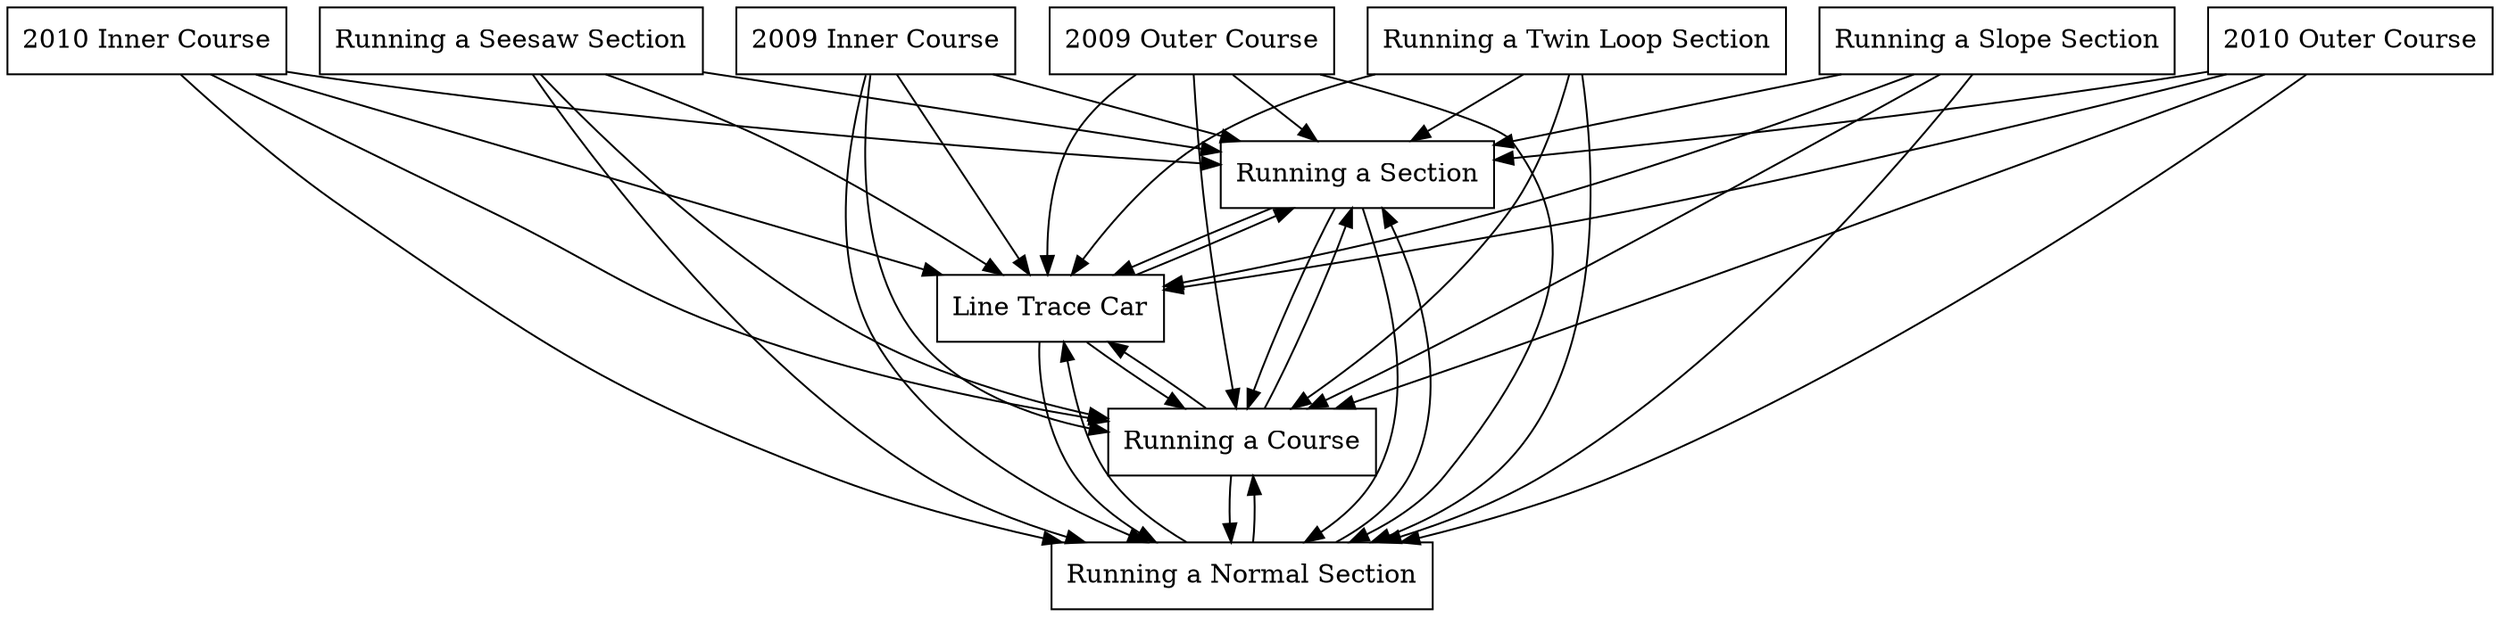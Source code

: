 digraph{
graph [rankdir=TB];
node [shape=box];
edge [arrowhead=normal];
0[label="2010 Inner Course",]
1[label="Running a Section",]
2[label="Line Trace Car",]
3[label="Running a Seesaw Section",]
4[label="2009 Inner Course",]
5[label="2009 Outer Course",]
6[label="Running a Normal Section",]
7[label="2010 Outer Course",]
8[label="Running a Twin Loop Section",]
9[label="Running a Slope Section",]
10[label="Running a Course",]
0->1[label="",]
0->2[label="",]
0->6[label="",]
0->10[label="",]
1->2[label="",]
1->6[label="",]
1->10[label="",]
2->1[label="",]
2->6[label="",]
2->10[label="",]
3->1[label="",]
3->2[label="",]
3->6[label="",]
3->10[label="",]
4->1[label="",]
4->2[label="",]
4->6[label="",]
4->10[label="",]
5->1[label="",]
5->2[label="",]
5->6[label="",]
5->10[label="",]
6->1[label="",]
6->2[label="",]
6->10[label="",]
7->1[label="",]
7->2[label="",]
7->6[label="",]
7->10[label="",]
8->1[label="",]
8->2[label="",]
8->6[label="",]
8->10[label="",]
9->1[label="",]
9->2[label="",]
9->6[label="",]
9->10[label="",]
10->1[label="",]
10->2[label="",]
10->6[label="",]
}
